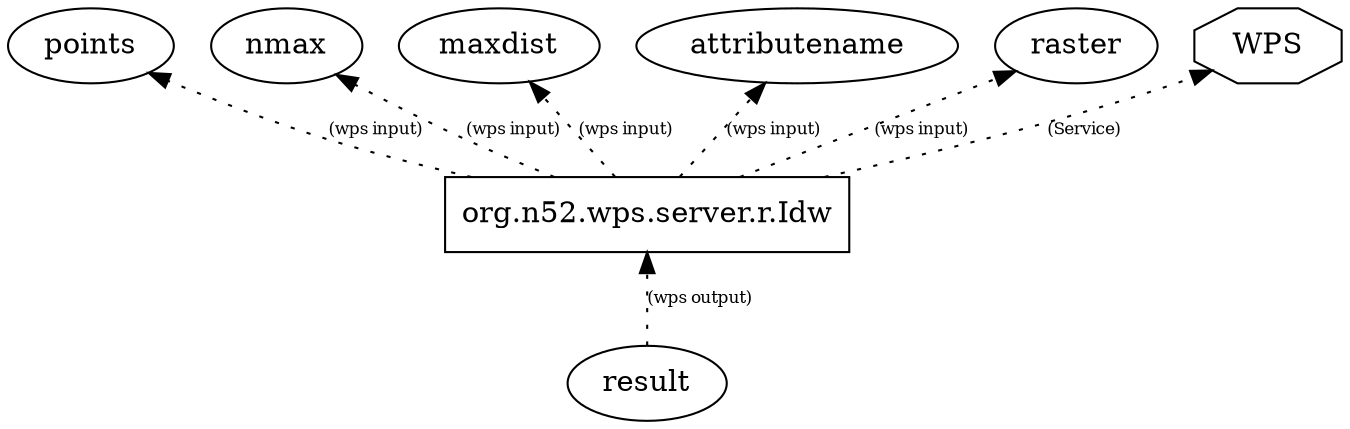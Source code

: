 digraph OPMGraph { rankdir="BT"; 
"org.n52.wps.server.r.Idw-48cbd9" [label="org.n52.wps.server.r.Idw",shape="polygon",sides="4"]
"points-869cbf" [label="points"]
"nmax-238502" [label="nmax"]
"maxdist-2b94e7" [label="maxdist"]
"attributename-835bc1" [label="attributename"]
"raster-d2ffbc" [label="raster"]
"result-b3ca5b" [label="result"]
"552172" [label="WPS",shape="polygon",sides="8"]
"org.n52.wps.server.r.Idw-48cbd9" -> "points-869cbf" [style="dotted",color="black",label="(wps input)",fontcolor="black",fontsize="8"]
"org.n52.wps.server.r.Idw-48cbd9" -> "nmax-238502" [style="dotted",color="black",label="(wps input)",fontcolor="black",fontsize="8"]
"org.n52.wps.server.r.Idw-48cbd9" -> "maxdist-2b94e7" [style="dotted",color="black",label="(wps input)",fontcolor="black",fontsize="8"]
"org.n52.wps.server.r.Idw-48cbd9" -> "attributename-835bc1" [style="dotted",color="black",label="(wps input)",fontcolor="black",fontsize="8"]
"org.n52.wps.server.r.Idw-48cbd9" -> "raster-d2ffbc" [style="dotted",color="black",label="(wps input)",fontcolor="black",fontsize="8"]
"result-b3ca5b" -> "org.n52.wps.server.r.Idw-48cbd9" [style="dotted",color="black",label="(wps output)",fontcolor="black",fontsize="8"]
"org.n52.wps.server.r.Idw-48cbd9" -> "552172" [style="dotted",color="black",label="(Service)",fontcolor="black",fontsize="8"]
}
